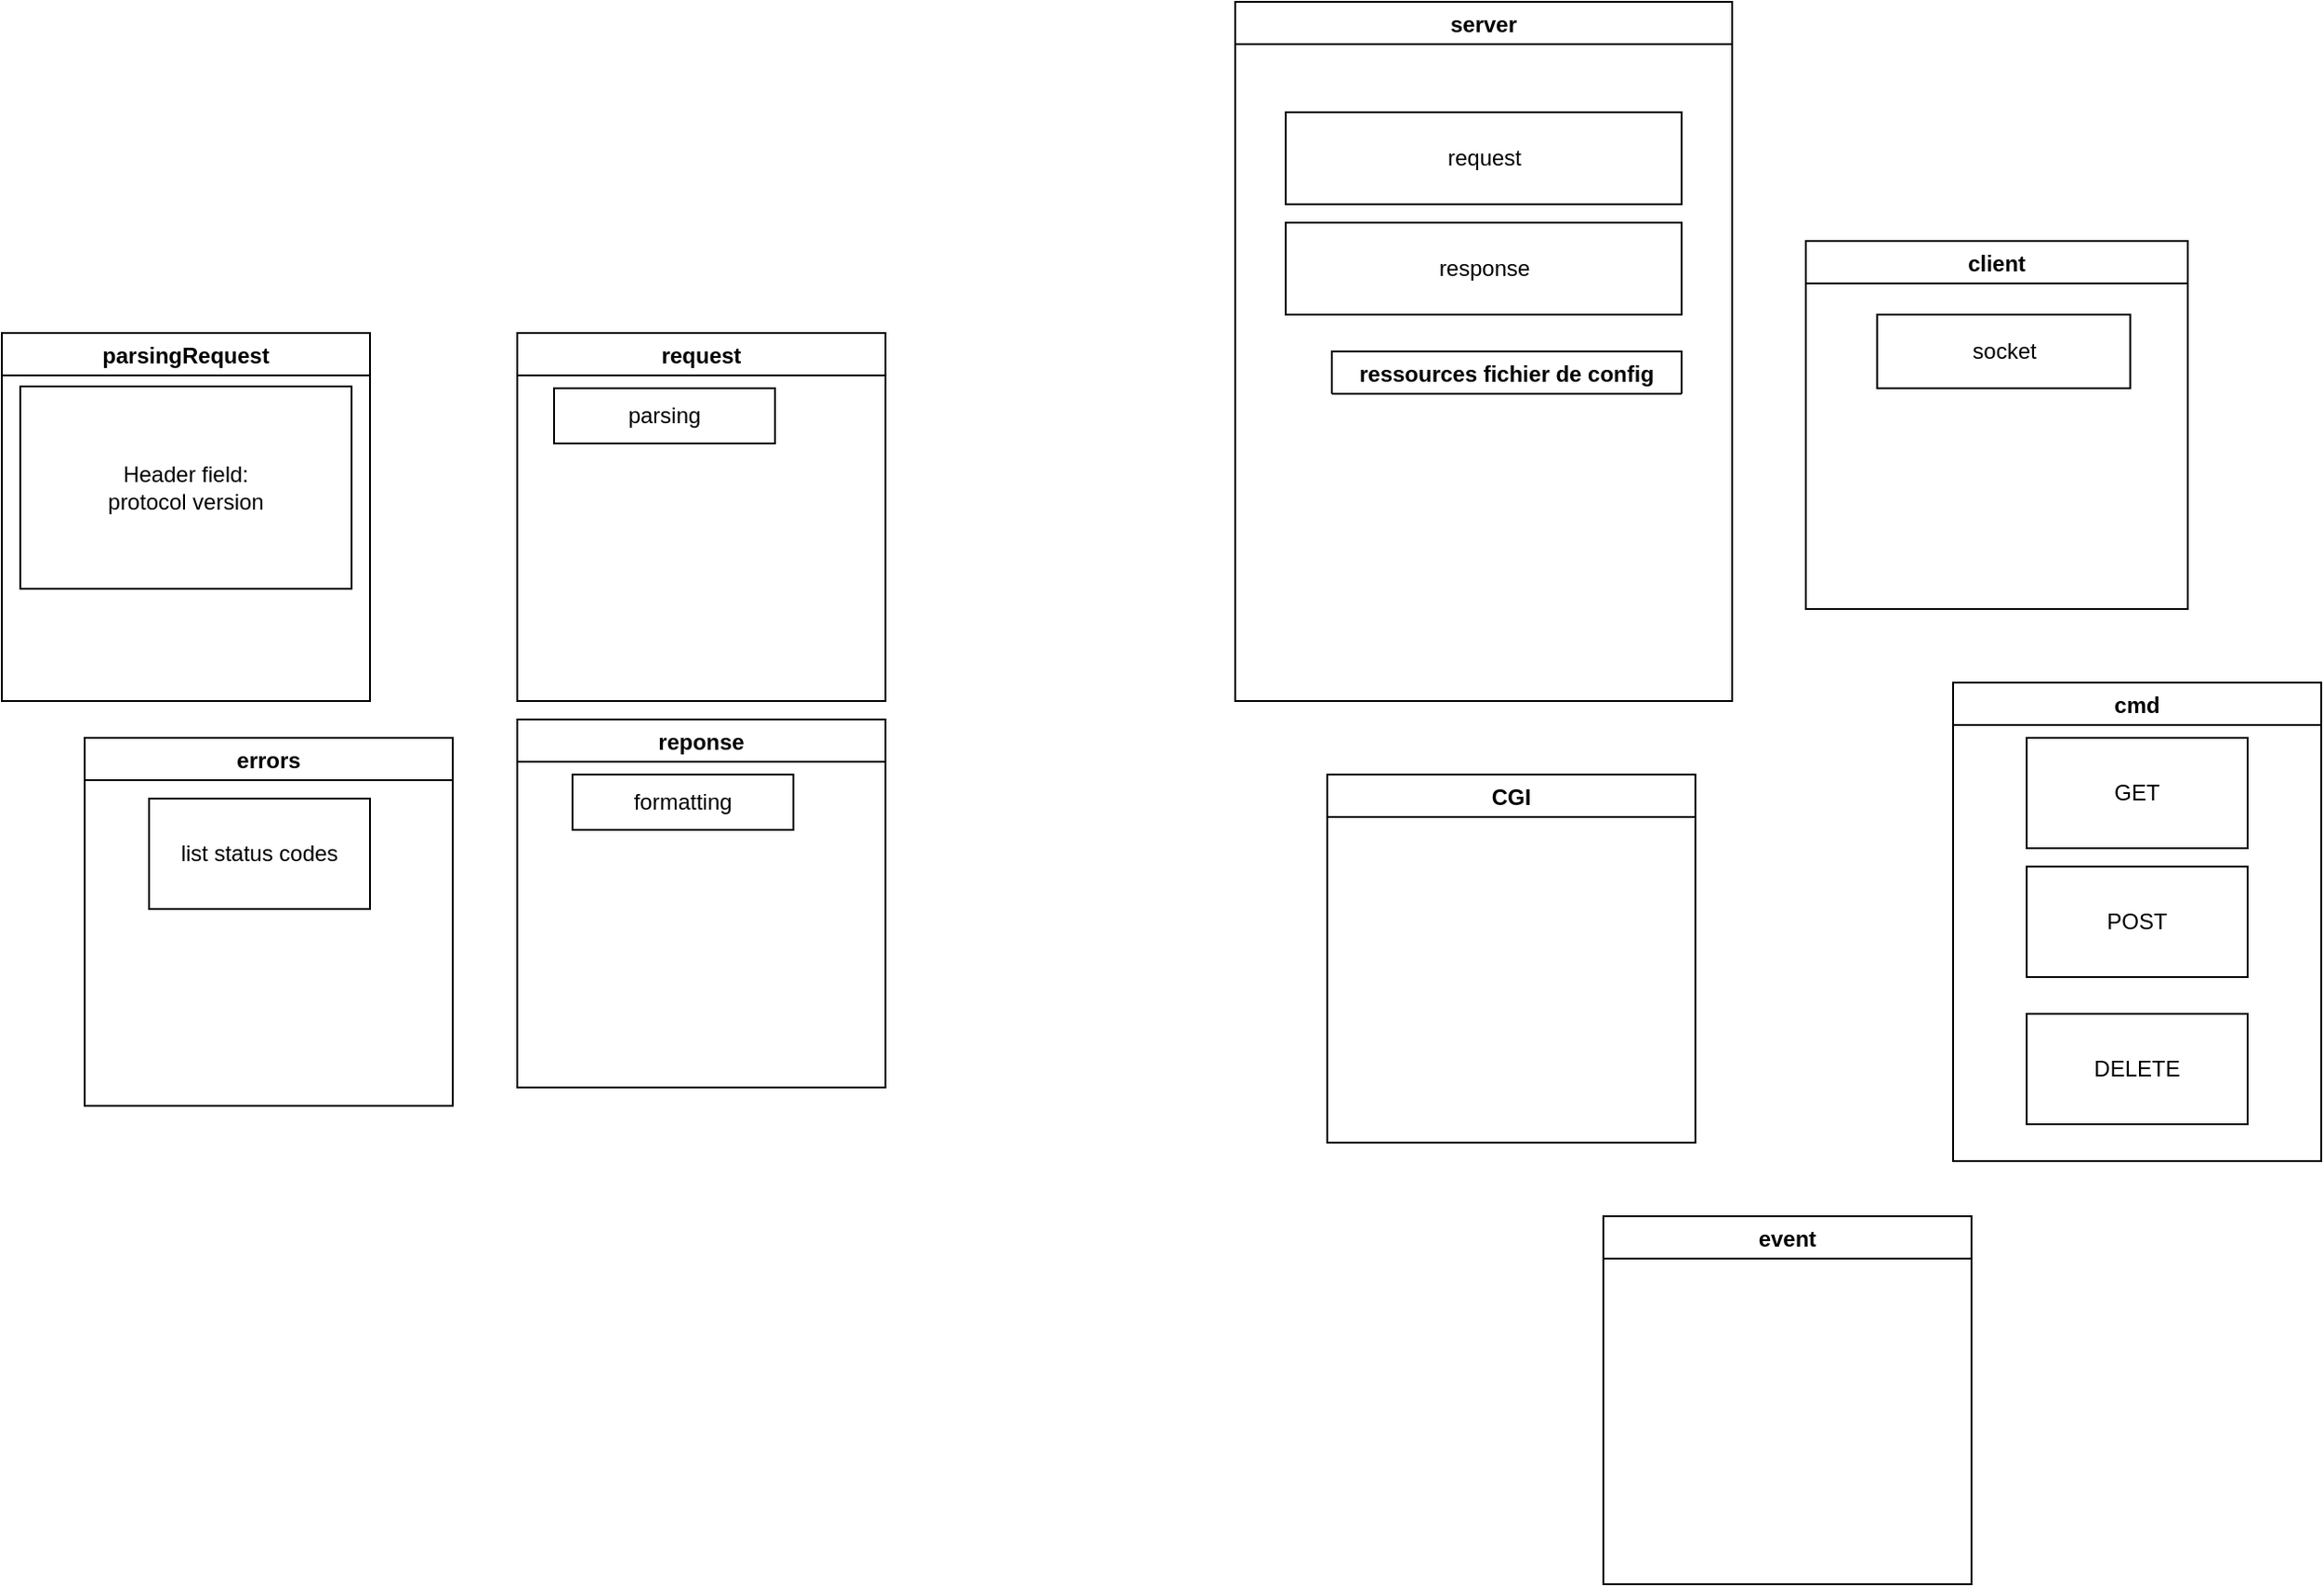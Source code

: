 <mxfile version="18.0.2" type="device"><diagram id="STx37Zjw8qyAzk-qV_vX" name="Page-1"><mxGraphModel dx="1797" dy="2239" grid="1" gridSize="10" guides="1" tooltips="1" connect="1" arrows="1" fold="1" page="1" pageScale="1" pageWidth="850" pageHeight="1100" math="0" shadow="0"><root><mxCell id="0"/><mxCell id="1" parent="0"/><mxCell id="xPyJkipvN4jEaGFvWJgq-1" value="server" style="swimlane;" vertex="1" parent="1"><mxGeometry y="-20" width="270" height="380" as="geometry"/></mxCell><mxCell id="xPyJkipvN4jEaGFvWJgq-4" value="request" style="rounded=0;whiteSpace=wrap;html=1;" vertex="1" parent="xPyJkipvN4jEaGFvWJgq-1"><mxGeometry x="27.5" y="60" width="215" height="50" as="geometry"/></mxCell><mxCell id="xPyJkipvN4jEaGFvWJgq-5" value="response" style="rounded=0;whiteSpace=wrap;html=1;" vertex="1" parent="xPyJkipvN4jEaGFvWJgq-1"><mxGeometry x="27.5" y="120" width="215" height="50" as="geometry"/></mxCell><mxCell id="xPyJkipvN4jEaGFvWJgq-18" value="ressources fichier de config" style="swimlane;" vertex="1" collapsed="1" parent="xPyJkipvN4jEaGFvWJgq-1"><mxGeometry x="52.5" y="190" width="190" height="23" as="geometry"><mxRectangle x="-230" y="640" width="200" height="200" as="alternateBounds"/></mxGeometry></mxCell><mxCell id="xPyJkipvN4jEaGFvWJgq-6" value="CGI" style="swimlane;" vertex="1" parent="1"><mxGeometry x="50" y="400" width="200" height="200" as="geometry"/></mxCell><mxCell id="xPyJkipvN4jEaGFvWJgq-7" value="event" style="swimlane;" vertex="1" parent="1"><mxGeometry x="200" y="640" width="200" height="200" as="geometry"/></mxCell><mxCell id="xPyJkipvN4jEaGFvWJgq-8" value="client" style="swimlane;" vertex="1" parent="1"><mxGeometry x="310" y="110" width="207.5" height="200" as="geometry"/></mxCell><mxCell id="xPyJkipvN4jEaGFvWJgq-2" value="socket" style="rounded=0;whiteSpace=wrap;html=1;" vertex="1" parent="xPyJkipvN4jEaGFvWJgq-8"><mxGeometry x="38.75" y="40" width="137.5" height="40" as="geometry"/></mxCell><mxCell id="xPyJkipvN4jEaGFvWJgq-9" value="errors" style="swimlane;" vertex="1" parent="1"><mxGeometry x="-625" y="380" width="200" height="200" as="geometry"/></mxCell><mxCell id="xPyJkipvN4jEaGFvWJgq-30" value="list status codes" style="rounded=0;whiteSpace=wrap;html=1;" vertex="1" parent="xPyJkipvN4jEaGFvWJgq-9"><mxGeometry x="35" y="33" width="120" height="60" as="geometry"/></mxCell><mxCell id="xPyJkipvN4jEaGFvWJgq-10" value="cmd" style="swimlane;" vertex="1" parent="1"><mxGeometry x="390" y="350" width="200" height="260" as="geometry"/></mxCell><mxCell id="xPyJkipvN4jEaGFvWJgq-11" value="GET" style="rounded=0;whiteSpace=wrap;html=1;" vertex="1" parent="xPyJkipvN4jEaGFvWJgq-10"><mxGeometry x="40" y="30" width="120" height="60" as="geometry"/></mxCell><mxCell id="xPyJkipvN4jEaGFvWJgq-12" value="POST" style="rounded=0;whiteSpace=wrap;html=1;" vertex="1" parent="xPyJkipvN4jEaGFvWJgq-10"><mxGeometry x="40" y="100" width="120" height="60" as="geometry"/></mxCell><mxCell id="xPyJkipvN4jEaGFvWJgq-13" value="DELETE" style="rounded=0;whiteSpace=wrap;html=1;" vertex="1" parent="xPyJkipvN4jEaGFvWJgq-10"><mxGeometry x="40" y="180" width="120" height="60" as="geometry"/></mxCell><mxCell id="xPyJkipvN4jEaGFvWJgq-14" value="request" style="swimlane;" vertex="1" parent="1"><mxGeometry x="-390" y="160" width="200" height="200" as="geometry"><mxRectangle x="-390" y="160" width="80" height="23" as="alternateBounds"/></mxGeometry></mxCell><mxCell id="xPyJkipvN4jEaGFvWJgq-19" value="parsing" style="rounded=0;whiteSpace=wrap;html=1;" vertex="1" parent="xPyJkipvN4jEaGFvWJgq-14"><mxGeometry x="20" y="30" width="120" height="30" as="geometry"/></mxCell><mxCell id="xPyJkipvN4jEaGFvWJgq-20" value="reponse" style="swimlane;" vertex="1" parent="1"><mxGeometry x="-390" y="370" width="200" height="200" as="geometry"/></mxCell><mxCell id="xPyJkipvN4jEaGFvWJgq-21" value="formatting" style="rounded=0;whiteSpace=wrap;html=1;" vertex="1" parent="xPyJkipvN4jEaGFvWJgq-20"><mxGeometry x="30" y="30" width="120" height="30" as="geometry"/></mxCell><mxCell id="xPyJkipvN4jEaGFvWJgq-23" value="parsingRequest" style="swimlane;" vertex="1" parent="1"><mxGeometry x="-670" y="160" width="200" height="200" as="geometry"><mxRectangle x="-670" y="160" width="120" height="23" as="alternateBounds"/></mxGeometry></mxCell><mxCell id="xPyJkipvN4jEaGFvWJgq-27" value="Header field:&lt;br&gt;protocol version" style="rounded=0;whiteSpace=wrap;html=1;" vertex="1" parent="xPyJkipvN4jEaGFvWJgq-23"><mxGeometry x="10" y="29" width="180" height="110" as="geometry"/></mxCell></root></mxGraphModel></diagram></mxfile>
